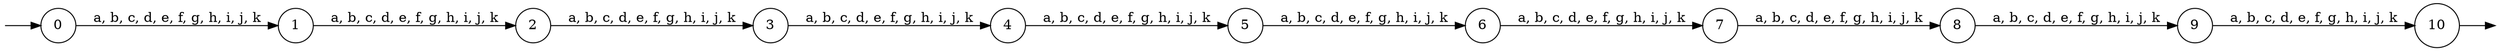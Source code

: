 digraph
{
  vcsn_context = "lal_char(abcdefghijk)_b"
  rankdir = LR
  {
    node [style = invis, shape = none, label = "", width = 0, height = 0]
    I0
    F10
  }
  {
    node [shape = circle]
    0
    1
    2
    3
    4
    5
    6
    7
    8
    9
    10
  }
  I0 -> 0
  0 -> 1 [label = "a, b, c, d, e, f, g, h, i, j, k"]
  1 -> 2 [label = "a, b, c, d, e, f, g, h, i, j, k"]
  2 -> 3 [label = "a, b, c, d, e, f, g, h, i, j, k"]
  3 -> 4 [label = "a, b, c, d, e, f, g, h, i, j, k"]
  4 -> 5 [label = "a, b, c, d, e, f, g, h, i, j, k"]
  5 -> 6 [label = "a, b, c, d, e, f, g, h, i, j, k"]
  6 -> 7 [label = "a, b, c, d, e, f, g, h, i, j, k"]
  7 -> 8 [label = "a, b, c, d, e, f, g, h, i, j, k"]
  8 -> 9 [label = "a, b, c, d, e, f, g, h, i, j, k"]
  9 -> 10 [label = "a, b, c, d, e, f, g, h, i, j, k"]
  10 -> F10
}
